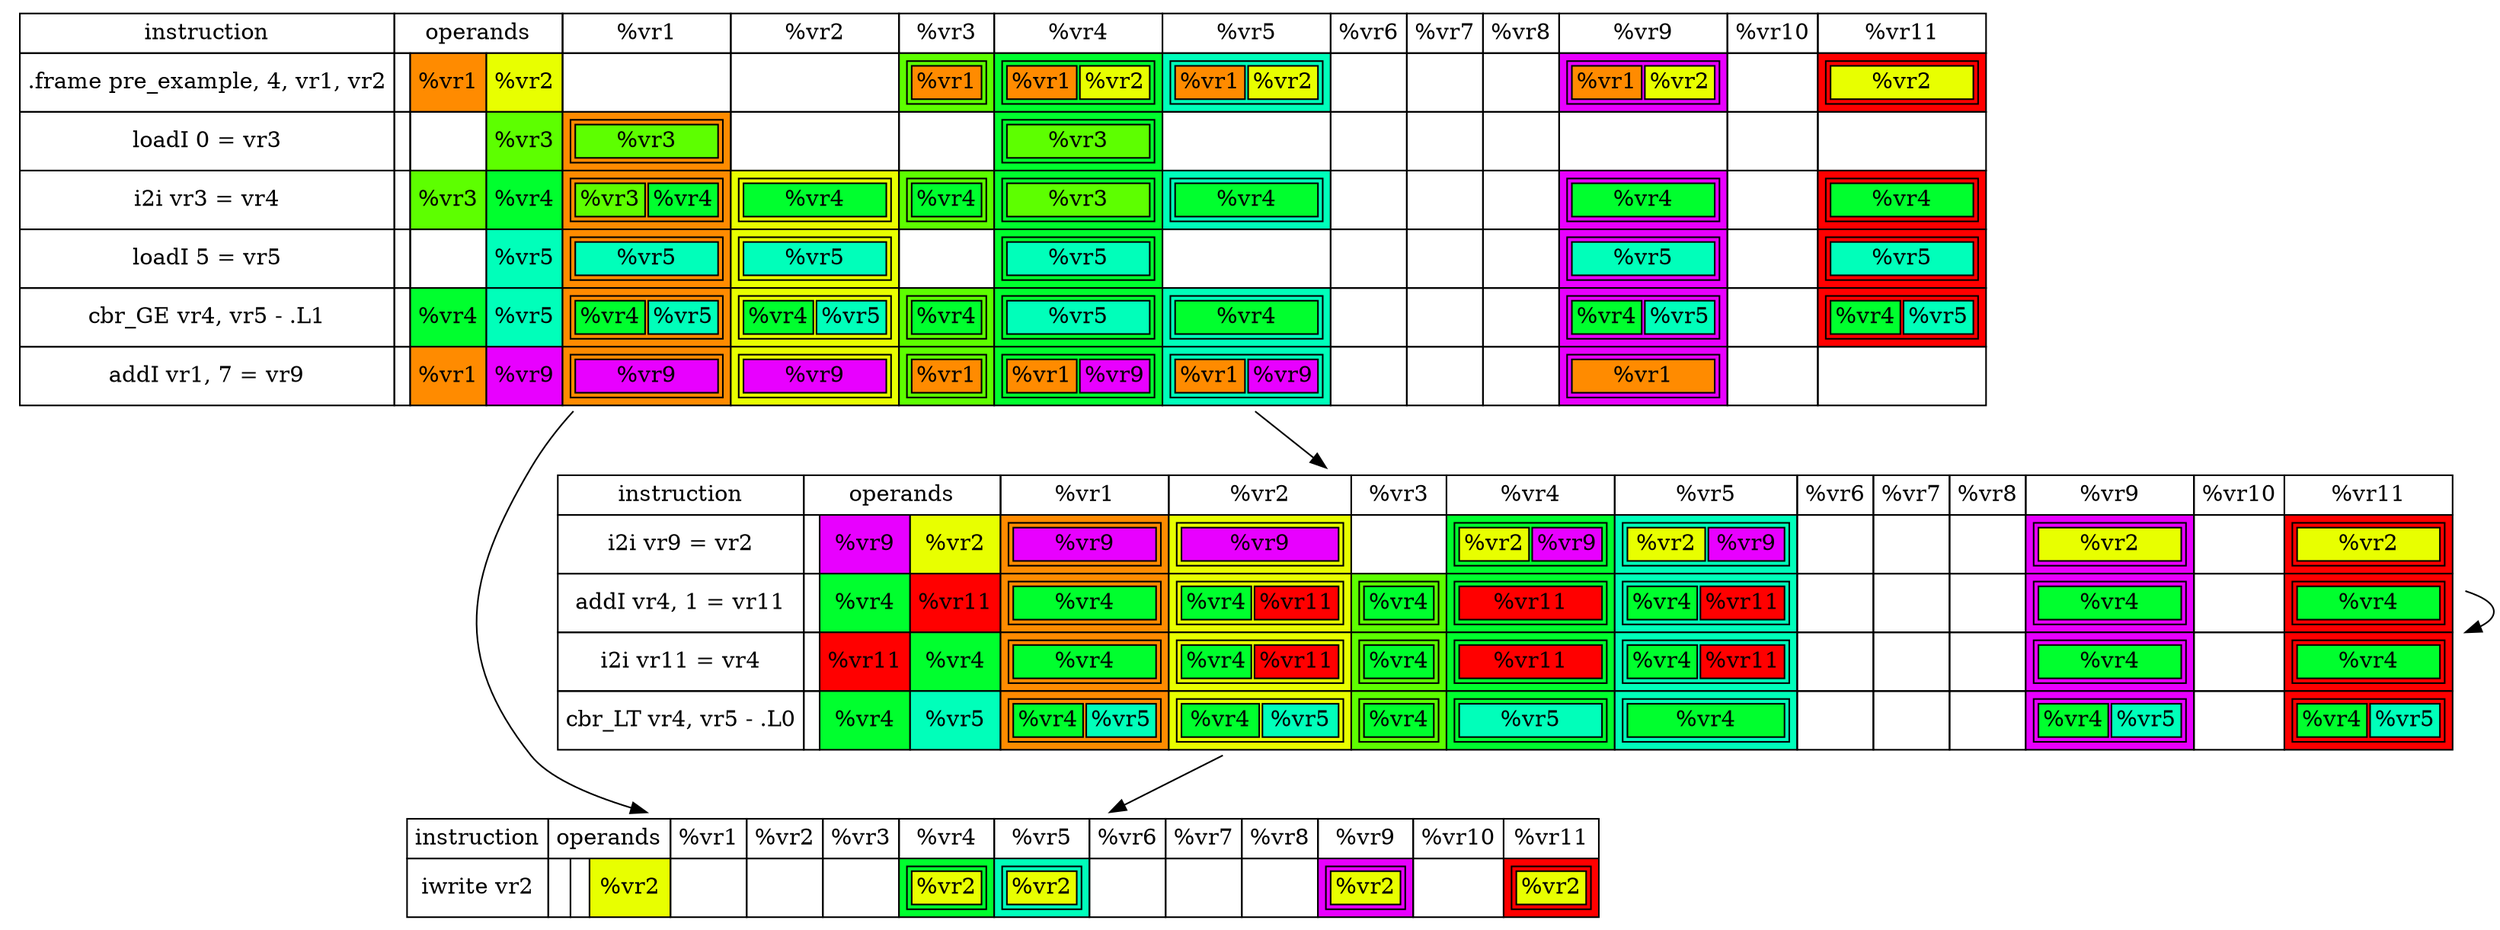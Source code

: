 digraph cfg {
_F_pre_example [shape = none, label = <
<table border="0" cellborder="1" cellspacing="0" cellpadding="4">
<tr><td>instruction</td><td colspan="3">operands</td>
<td>%vr1</td>
<td>%vr2</td>
<td>%vr3</td>
<td>%vr4</td>
<td>%vr5</td>
<td>%vr6</td>
<td>%vr7</td>
<td>%vr8</td>
<td>%vr9</td>
<td>%vr10</td>
<td>%vr11</td>
</tr>
<tr><td>.frame pre_example, 4, vr1, vr2</td>
<td></td>
    <td bgcolor = "0.090909086 1 1">%vr1</td>
    <td bgcolor = "0.18181817 1 1">%vr2</td>
<td></td>
<td></td>
    <td  bgcolor = "0.27272728 1 1"><table><tr>
    <td bgcolor = "0.090909086 1 1">%vr1</td>
</tr></table>
</td>
    <td  bgcolor = "0.36363634 1 1"><table><tr>
    <td bgcolor = "0.090909086 1 1">%vr1</td>
    <td bgcolor = "0.18181817 1 1">%vr2</td>
</tr></table>
</td>
    <td  bgcolor = "0.45454544 1 1"><table><tr>
    <td bgcolor = "0.090909086 1 1">%vr1</td>
    <td bgcolor = "0.18181817 1 1">%vr2</td>
</tr></table>
</td>
<td></td>
<td></td>
<td></td>
    <td  bgcolor = "0.81818175 1 1"><table><tr>
    <td bgcolor = "0.090909086 1 1">%vr1</td>
    <td bgcolor = "0.18181817 1 1">%vr2</td>
</tr></table>
</td>
<td></td>
    <td  bgcolor = "1 1 1"><table><tr>
    <td bgcolor = "0.18181817 1 1">%vr2</td>
</tr></table>
</td>
</tr>
<tr><td>loadI 0 = vr3</td>
<td></td>
<td></td>
    <td bgcolor = "0.27272728 1 1">%vr3</td>
    <td  bgcolor = "0.090909086 1 1"><table><tr>
    <td bgcolor = "0.27272728 1 1">%vr3</td>
</tr></table>
</td>
<td></td>
<td></td>
    <td  bgcolor = "0.36363634 1 1"><table><tr>
    <td bgcolor = "0.27272728 1 1">%vr3</td>
</tr></table>
</td>
<td></td>
<td></td>
<td></td>
<td></td>
<td></td>
<td></td>
<td></td>
</tr>
<tr><td>i2i vr3 = vr4</td>
<td></td>
    <td bgcolor = "0.27272728 1 1">%vr3</td>
    <td bgcolor = "0.36363634 1 1">%vr4</td>
    <td  bgcolor = "0.090909086 1 1"><table><tr>
    <td bgcolor = "0.27272728 1 1">%vr3</td>
    <td bgcolor = "0.36363634 1 1">%vr4</td>
</tr></table>
</td>
    <td  bgcolor = "0.18181817 1 1"><table><tr>
    <td bgcolor = "0.36363634 1 1">%vr4</td>
</tr></table>
</td>
    <td  bgcolor = "0.27272728 1 1"><table><tr>
    <td bgcolor = "0.36363634 1 1">%vr4</td>
</tr></table>
</td>
    <td  bgcolor = "0.36363634 1 1"><table><tr>
    <td bgcolor = "0.27272728 1 1">%vr3</td>
</tr></table>
</td>
    <td  bgcolor = "0.45454544 1 1"><table><tr>
    <td bgcolor = "0.36363634 1 1">%vr4</td>
</tr></table>
</td>
<td></td>
<td></td>
<td></td>
    <td  bgcolor = "0.81818175 1 1"><table><tr>
    <td bgcolor = "0.36363634 1 1">%vr4</td>
</tr></table>
</td>
<td></td>
    <td  bgcolor = "1 1 1"><table><tr>
    <td bgcolor = "0.36363634 1 1">%vr4</td>
</tr></table>
</td>
</tr>
<tr><td>loadI 5 = vr5</td>
<td></td>
<td></td>
    <td bgcolor = "0.45454544 1 1">%vr5</td>
    <td  bgcolor = "0.090909086 1 1"><table><tr>
    <td bgcolor = "0.45454544 1 1">%vr5</td>
</tr></table>
</td>
    <td  bgcolor = "0.18181817 1 1"><table><tr>
    <td bgcolor = "0.45454544 1 1">%vr5</td>
</tr></table>
</td>
<td></td>
    <td  bgcolor = "0.36363634 1 1"><table><tr>
    <td bgcolor = "0.45454544 1 1">%vr5</td>
</tr></table>
</td>
<td></td>
<td></td>
<td></td>
<td></td>
    <td  bgcolor = "0.81818175 1 1"><table><tr>
    <td bgcolor = "0.45454544 1 1">%vr5</td>
</tr></table>
</td>
<td></td>
    <td  bgcolor = "1 1 1"><table><tr>
    <td bgcolor = "0.45454544 1 1">%vr5</td>
</tr></table>
</td>
</tr>
<tr><td>cbr_GE vr4, vr5 - .L1</td>
<td></td>
    <td bgcolor = "0.36363634 1 1">%vr4</td>
    <td bgcolor = "0.45454544 1 1">%vr5</td>
    <td  bgcolor = "0.090909086 1 1"><table><tr>
    <td bgcolor = "0.36363634 1 1">%vr4</td>
    <td bgcolor = "0.45454544 1 1">%vr5</td>
</tr></table>
</td>
    <td  bgcolor = "0.18181817 1 1"><table><tr>
    <td bgcolor = "0.36363634 1 1">%vr4</td>
    <td bgcolor = "0.45454544 1 1">%vr5</td>
</tr></table>
</td>
    <td  bgcolor = "0.27272728 1 1"><table><tr>
    <td bgcolor = "0.36363634 1 1">%vr4</td>
</tr></table>
</td>
    <td  bgcolor = "0.36363634 1 1"><table><tr>
    <td bgcolor = "0.45454544 1 1">%vr5</td>
</tr></table>
</td>
    <td  bgcolor = "0.45454544 1 1"><table><tr>
    <td bgcolor = "0.36363634 1 1">%vr4</td>
</tr></table>
</td>
<td></td>
<td></td>
<td></td>
    <td  bgcolor = "0.81818175 1 1"><table><tr>
    <td bgcolor = "0.36363634 1 1">%vr4</td>
    <td bgcolor = "0.45454544 1 1">%vr5</td>
</tr></table>
</td>
<td></td>
    <td  bgcolor = "1 1 1"><table><tr>
    <td bgcolor = "0.36363634 1 1">%vr4</td>
    <td bgcolor = "0.45454544 1 1">%vr5</td>
</tr></table>
</td>
</tr>
<tr><td>addI vr1, 7 = vr9</td>
<td></td>
    <td bgcolor = "0.090909086 1 1">%vr1</td>
    <td bgcolor = "0.81818175 1 1">%vr9</td>
    <td  bgcolor = "0.090909086 1 1"><table><tr>
    <td bgcolor = "0.81818175 1 1">%vr9</td>
</tr></table>
</td>
    <td  bgcolor = "0.18181817 1 1"><table><tr>
    <td bgcolor = "0.81818175 1 1">%vr9</td>
</tr></table>
</td>
    <td  bgcolor = "0.27272728 1 1"><table><tr>
    <td bgcolor = "0.090909086 1 1">%vr1</td>
</tr></table>
</td>
    <td  bgcolor = "0.36363634 1 1"><table><tr>
    <td bgcolor = "0.090909086 1 1">%vr1</td>
    <td bgcolor = "0.81818175 1 1">%vr9</td>
</tr></table>
</td>
    <td  bgcolor = "0.45454544 1 1"><table><tr>
    <td bgcolor = "0.090909086 1 1">%vr1</td>
    <td bgcolor = "0.81818175 1 1">%vr9</td>
</tr></table>
</td>
<td></td>
<td></td>
<td></td>
    <td  bgcolor = "0.81818175 1 1"><table><tr>
    <td bgcolor = "0.090909086 1 1">%vr1</td>
</tr></table>
</td>
<td></td>
<td></td>
</tr>
</table>>]
_F_pre_example -> _L1
_F_pre_example -> _L0
_L0 [shape = none, label = <
<table border="0" cellborder="1" cellspacing="0" cellpadding="4">
<tr><td>instruction</td><td colspan="3">operands</td>
<td>%vr1</td>
<td>%vr2</td>
<td>%vr3</td>
<td>%vr4</td>
<td>%vr5</td>
<td>%vr6</td>
<td>%vr7</td>
<td>%vr8</td>
<td>%vr9</td>
<td>%vr10</td>
<td>%vr11</td>
</tr>
<tr><td>i2i vr9 = vr2</td>
<td></td>
    <td bgcolor = "0.81818175 1 1">%vr9</td>
    <td bgcolor = "0.18181817 1 1">%vr2</td>
    <td  bgcolor = "0.090909086 1 1"><table><tr>
    <td bgcolor = "0.81818175 1 1">%vr9</td>
</tr></table>
</td>
    <td  bgcolor = "0.18181817 1 1"><table><tr>
    <td bgcolor = "0.81818175 1 1">%vr9</td>
</tr></table>
</td>
<td></td>
    <td  bgcolor = "0.36363634 1 1"><table><tr>
    <td bgcolor = "0.18181817 1 1">%vr2</td>
    <td bgcolor = "0.81818175 1 1">%vr9</td>
</tr></table>
</td>
    <td  bgcolor = "0.45454544 1 1"><table><tr>
    <td bgcolor = "0.18181817 1 1">%vr2</td>
    <td bgcolor = "0.81818175 1 1">%vr9</td>
</tr></table>
</td>
<td></td>
<td></td>
<td></td>
    <td  bgcolor = "0.81818175 1 1"><table><tr>
    <td bgcolor = "0.18181817 1 1">%vr2</td>
</tr></table>
</td>
<td></td>
    <td  bgcolor = "1 1 1"><table><tr>
    <td bgcolor = "0.18181817 1 1">%vr2</td>
</tr></table>
</td>
</tr>
<tr><td>addI vr4, 1 = vr11</td>
<td></td>
    <td bgcolor = "0.36363634 1 1">%vr4</td>
    <td bgcolor = "1 1 1">%vr11</td>
    <td  bgcolor = "0.090909086 1 1"><table><tr>
    <td bgcolor = "0.36363634 1 1">%vr4</td>
</tr></table>
</td>
    <td  bgcolor = "0.18181817 1 1"><table><tr>
    <td bgcolor = "0.36363634 1 1">%vr4</td>
    <td bgcolor = "1 1 1">%vr11</td>
</tr></table>
</td>
    <td  bgcolor = "0.27272728 1 1"><table><tr>
    <td bgcolor = "0.36363634 1 1">%vr4</td>
</tr></table>
</td>
    <td  bgcolor = "0.36363634 1 1"><table><tr>
    <td bgcolor = "1 1 1">%vr11</td>
</tr></table>
</td>
    <td  bgcolor = "0.45454544 1 1"><table><tr>
    <td bgcolor = "0.36363634 1 1">%vr4</td>
    <td bgcolor = "1 1 1">%vr11</td>
</tr></table>
</td>
<td></td>
<td></td>
<td></td>
    <td  bgcolor = "0.81818175 1 1"><table><tr>
    <td bgcolor = "0.36363634 1 1">%vr4</td>
</tr></table>
</td>
<td></td>
    <td  bgcolor = "1 1 1"><table><tr>
    <td bgcolor = "0.36363634 1 1">%vr4</td>
</tr></table>
</td>
</tr>
<tr><td>i2i vr11 = vr4</td>
<td></td>
    <td bgcolor = "1 1 1">%vr11</td>
    <td bgcolor = "0.36363634 1 1">%vr4</td>
    <td  bgcolor = "0.090909086 1 1"><table><tr>
    <td bgcolor = "0.36363634 1 1">%vr4</td>
</tr></table>
</td>
    <td  bgcolor = "0.18181817 1 1"><table><tr>
    <td bgcolor = "0.36363634 1 1">%vr4</td>
    <td bgcolor = "1 1 1">%vr11</td>
</tr></table>
</td>
    <td  bgcolor = "0.27272728 1 1"><table><tr>
    <td bgcolor = "0.36363634 1 1">%vr4</td>
</tr></table>
</td>
    <td  bgcolor = "0.36363634 1 1"><table><tr>
    <td bgcolor = "1 1 1">%vr11</td>
</tr></table>
</td>
    <td  bgcolor = "0.45454544 1 1"><table><tr>
    <td bgcolor = "0.36363634 1 1">%vr4</td>
    <td bgcolor = "1 1 1">%vr11</td>
</tr></table>
</td>
<td></td>
<td></td>
<td></td>
    <td  bgcolor = "0.81818175 1 1"><table><tr>
    <td bgcolor = "0.36363634 1 1">%vr4</td>
</tr></table>
</td>
<td></td>
    <td  bgcolor = "1 1 1"><table><tr>
    <td bgcolor = "0.36363634 1 1">%vr4</td>
</tr></table>
</td>
</tr>
<tr><td>cbr_LT vr4, vr5 - .L0</td>
<td></td>
    <td bgcolor = "0.36363634 1 1">%vr4</td>
    <td bgcolor = "0.45454544 1 1">%vr5</td>
    <td  bgcolor = "0.090909086 1 1"><table><tr>
    <td bgcolor = "0.36363634 1 1">%vr4</td>
    <td bgcolor = "0.45454544 1 1">%vr5</td>
</tr></table>
</td>
    <td  bgcolor = "0.18181817 1 1"><table><tr>
    <td bgcolor = "0.36363634 1 1">%vr4</td>
    <td bgcolor = "0.45454544 1 1">%vr5</td>
</tr></table>
</td>
    <td  bgcolor = "0.27272728 1 1"><table><tr>
    <td bgcolor = "0.36363634 1 1">%vr4</td>
</tr></table>
</td>
    <td  bgcolor = "0.36363634 1 1"><table><tr>
    <td bgcolor = "0.45454544 1 1">%vr5</td>
</tr></table>
</td>
    <td  bgcolor = "0.45454544 1 1"><table><tr>
    <td bgcolor = "0.36363634 1 1">%vr4</td>
</tr></table>
</td>
<td></td>
<td></td>
<td></td>
    <td  bgcolor = "0.81818175 1 1"><table><tr>
    <td bgcolor = "0.36363634 1 1">%vr4</td>
    <td bgcolor = "0.45454544 1 1">%vr5</td>
</tr></table>
</td>
<td></td>
    <td  bgcolor = "1 1 1"><table><tr>
    <td bgcolor = "0.36363634 1 1">%vr4</td>
    <td bgcolor = "0.45454544 1 1">%vr5</td>
</tr></table>
</td>
</tr>
</table>>]
_L0 -> _L1
_L0 -> _L0
_L1 [shape = none, label = <
<table border="0" cellborder="1" cellspacing="0" cellpadding="4">
<tr><td>instruction</td><td colspan="3">operands</td>
<td>%vr1</td>
<td>%vr2</td>
<td>%vr3</td>
<td>%vr4</td>
<td>%vr5</td>
<td>%vr6</td>
<td>%vr7</td>
<td>%vr8</td>
<td>%vr9</td>
<td>%vr10</td>
<td>%vr11</td>
</tr>
<tr><td>iwrite vr2</td>
<td></td>
<td></td>
    <td bgcolor = "0.18181817 1 1">%vr2</td>
<td></td>
<td></td>
<td></td>
    <td  bgcolor = "0.36363634 1 1"><table><tr>
    <td bgcolor = "0.18181817 1 1">%vr2</td>
</tr></table>
</td>
    <td  bgcolor = "0.45454544 1 1"><table><tr>
    <td bgcolor = "0.18181817 1 1">%vr2</td>
</tr></table>
</td>
<td></td>
<td></td>
<td></td>
    <td  bgcolor = "0.81818175 1 1"><table><tr>
    <td bgcolor = "0.18181817 1 1">%vr2</td>
</tr></table>
</td>
<td></td>
    <td  bgcolor = "1 1 1"><table><tr>
    <td bgcolor = "0.18181817 1 1">%vr2</td>
</tr></table>
</td>
</tr>
</table>>]
}
